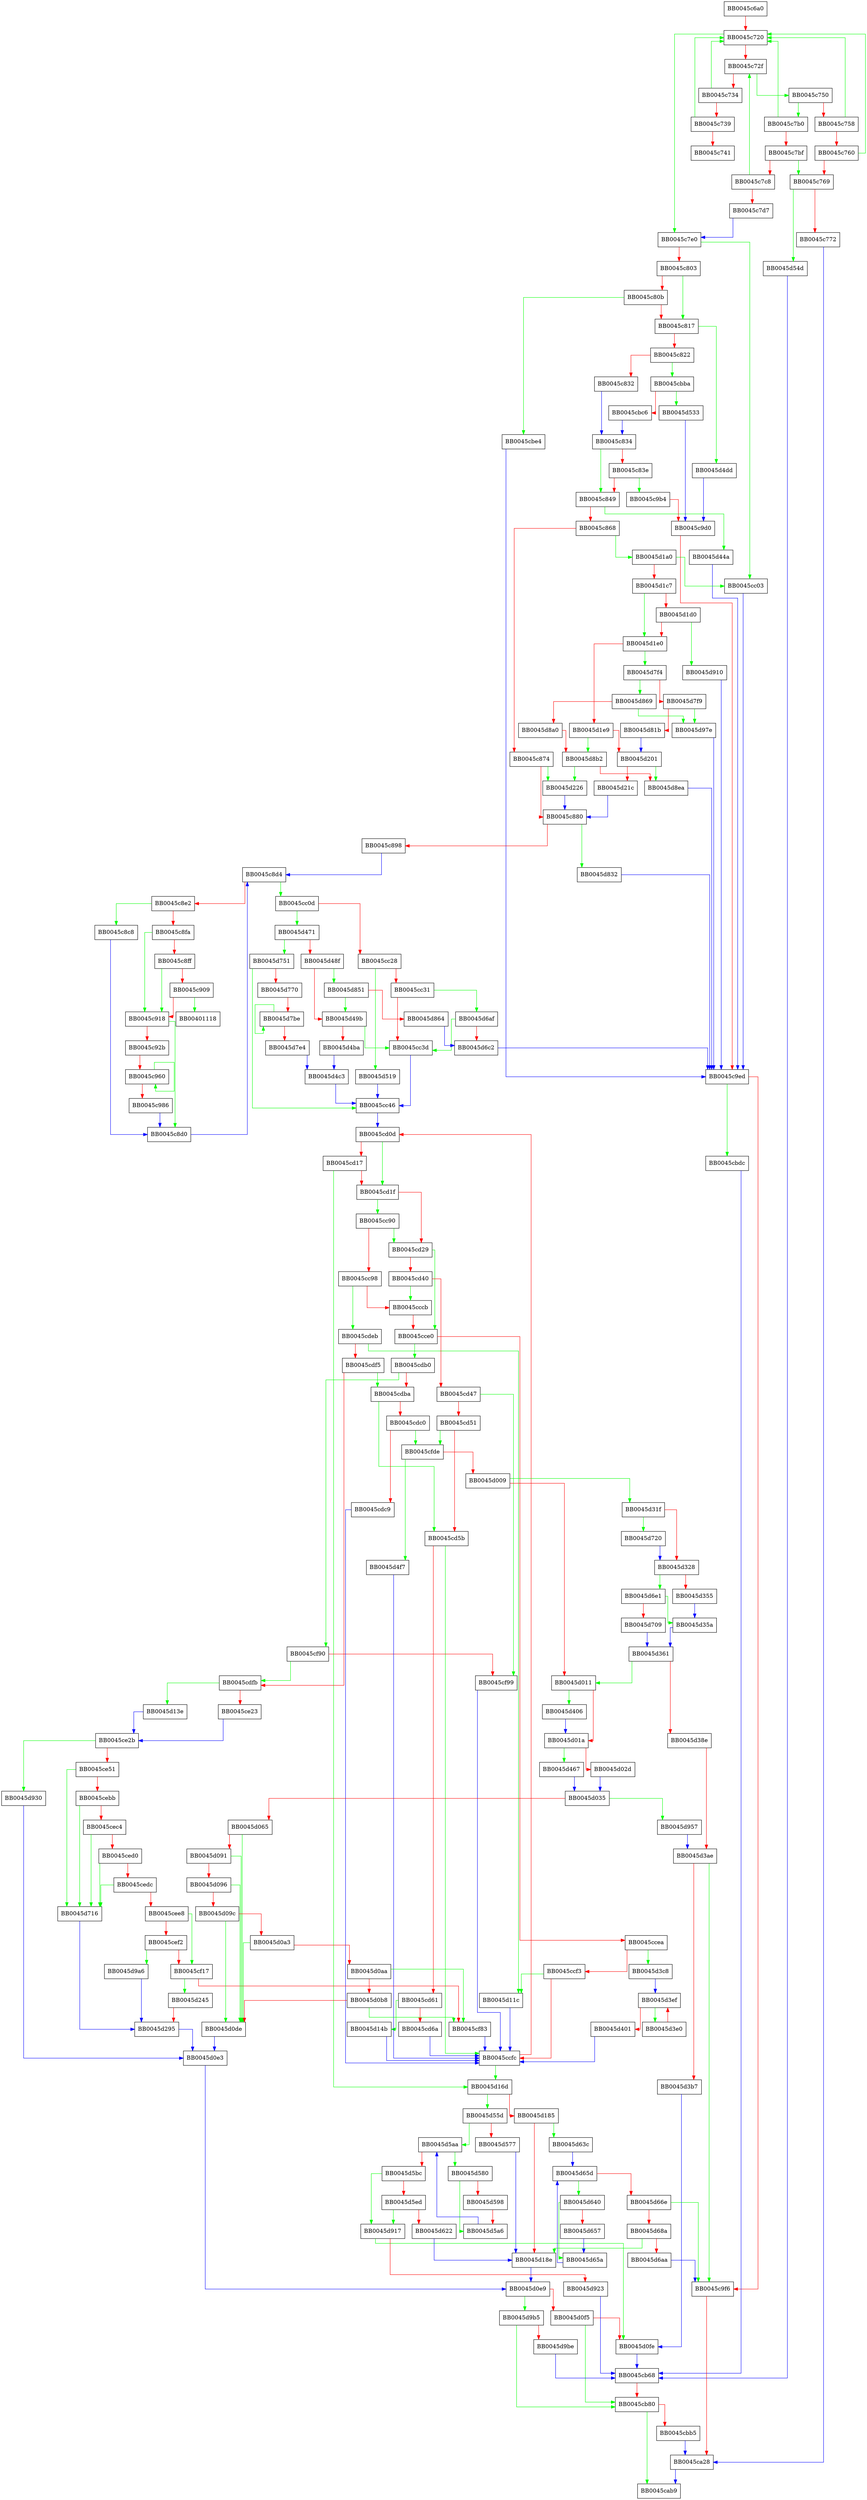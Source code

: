 digraph srp_main {
  node [shape="box"];
  graph [splines=ortho];
  BB0045c6a0 -> BB0045c720 [color="red"];
  BB0045c720 -> BB0045c7e0 [color="green"];
  BB0045c720 -> BB0045c72f [color="red"];
  BB0045c72f -> BB0045c750 [color="green"];
  BB0045c72f -> BB0045c734 [color="red"];
  BB0045c734 -> BB0045c720 [color="green"];
  BB0045c734 -> BB0045c739 [color="red"];
  BB0045c739 -> BB0045c720 [color="green"];
  BB0045c739 -> BB0045c741 [color="red"];
  BB0045c750 -> BB0045c7b0 [color="green"];
  BB0045c750 -> BB0045c758 [color="red"];
  BB0045c758 -> BB0045c720 [color="green"];
  BB0045c758 -> BB0045c760 [color="red"];
  BB0045c760 -> BB0045c720 [color="green"];
  BB0045c760 -> BB0045c769 [color="red"];
  BB0045c769 -> BB0045d54d [color="green"];
  BB0045c769 -> BB0045c772 [color="red"];
  BB0045c772 -> BB0045ca28 [color="blue"];
  BB0045c7b0 -> BB0045c720 [color="green"];
  BB0045c7b0 -> BB0045c7bf [color="red"];
  BB0045c7bf -> BB0045c769 [color="green"];
  BB0045c7bf -> BB0045c7c8 [color="red"];
  BB0045c7c8 -> BB0045c72f [color="green"];
  BB0045c7c8 -> BB0045c7d7 [color="red"];
  BB0045c7d7 -> BB0045c7e0 [color="blue"];
  BB0045c7e0 -> BB0045cc03 [color="green"];
  BB0045c7e0 -> BB0045c803 [color="red"];
  BB0045c803 -> BB0045c817 [color="green"];
  BB0045c803 -> BB0045c80b [color="red"];
  BB0045c80b -> BB0045cbe4 [color="green"];
  BB0045c80b -> BB0045c817 [color="red"];
  BB0045c817 -> BB0045d4dd [color="green"];
  BB0045c817 -> BB0045c822 [color="red"];
  BB0045c822 -> BB0045cbba [color="green"];
  BB0045c822 -> BB0045c832 [color="red"];
  BB0045c832 -> BB0045c834 [color="blue"];
  BB0045c834 -> BB0045c849 [color="green"];
  BB0045c834 -> BB0045c83e [color="red"];
  BB0045c83e -> BB0045c9b4 [color="green"];
  BB0045c83e -> BB0045c849 [color="red"];
  BB0045c849 -> BB0045d44a [color="green"];
  BB0045c849 -> BB0045c868 [color="red"];
  BB0045c868 -> BB0045d1a0 [color="green"];
  BB0045c868 -> BB0045c874 [color="red"];
  BB0045c874 -> BB0045d226 [color="green"];
  BB0045c874 -> BB0045c880 [color="red"];
  BB0045c880 -> BB0045d832 [color="green"];
  BB0045c880 -> BB0045c898 [color="red"];
  BB0045c898 -> BB0045c8d4 [color="blue"];
  BB0045c8c8 -> BB0045c8d0 [color="blue"];
  BB0045c8d0 -> BB0045c8d4 [color="blue"];
  BB0045c8d4 -> BB0045cc0d [color="green"];
  BB0045c8d4 -> BB0045c8e2 [color="red"];
  BB0045c8e2 -> BB0045c8c8 [color="green"];
  BB0045c8e2 -> BB0045c8fa [color="red"];
  BB0045c8fa -> BB0045c918 [color="green"];
  BB0045c8fa -> BB0045c8ff [color="red"];
  BB0045c8ff -> BB0045c918 [color="green"];
  BB0045c8ff -> BB0045c909 [color="red"];
  BB0045c909 -> BB00401118 [color="green"];
  BB0045c909 -> BB0045c918 [color="red"];
  BB0045c918 -> BB0045c8d0 [color="green"];
  BB0045c918 -> BB0045c92b [color="red"];
  BB0045c92b -> BB0045c960 [color="red"];
  BB0045c960 -> BB0045c960 [color="green"];
  BB0045c960 -> BB0045c986 [color="red"];
  BB0045c986 -> BB0045c8d0 [color="blue"];
  BB0045c9b4 -> BB0045c9d0 [color="red"];
  BB0045c9d0 -> BB0045c9ed [color="red"];
  BB0045c9ed -> BB0045cbdc [color="green"];
  BB0045c9ed -> BB0045c9f6 [color="red"];
  BB0045c9f6 -> BB0045ca28 [color="red"];
  BB0045ca28 -> BB0045cab9 [color="blue"];
  BB0045cb68 -> BB0045cb80 [color="red"];
  BB0045cb80 -> BB0045cab9 [color="green"];
  BB0045cb80 -> BB0045cbb5 [color="red"];
  BB0045cbb5 -> BB0045ca28 [color="blue"];
  BB0045cbba -> BB0045d533 [color="green"];
  BB0045cbba -> BB0045cbc6 [color="red"];
  BB0045cbc6 -> BB0045c834 [color="blue"];
  BB0045cbdc -> BB0045cb68 [color="blue"];
  BB0045cbe4 -> BB0045c9ed [color="blue"];
  BB0045cc03 -> BB0045c9ed [color="blue"];
  BB0045cc0d -> BB0045d471 [color="green"];
  BB0045cc0d -> BB0045cc28 [color="red"];
  BB0045cc28 -> BB0045d519 [color="green"];
  BB0045cc28 -> BB0045cc31 [color="red"];
  BB0045cc31 -> BB0045d6af [color="green"];
  BB0045cc31 -> BB0045cc3d [color="red"];
  BB0045cc3d -> BB0045cc46 [color="blue"];
  BB0045cc46 -> BB0045cd0d [color="blue"];
  BB0045cc90 -> BB0045cd29 [color="green"];
  BB0045cc90 -> BB0045cc98 [color="red"];
  BB0045cc98 -> BB0045cdeb [color="green"];
  BB0045cc98 -> BB0045cccb [color="red"];
  BB0045cccb -> BB0045cce0 [color="red"];
  BB0045cce0 -> BB0045cdb0 [color="green"];
  BB0045cce0 -> BB0045ccea [color="red"];
  BB0045ccea -> BB0045d3c8 [color="green"];
  BB0045ccea -> BB0045ccf3 [color="red"];
  BB0045ccf3 -> BB0045d11c [color="green"];
  BB0045ccf3 -> BB0045ccfc [color="red"];
  BB0045ccfc -> BB0045d16d [color="green"];
  BB0045ccfc -> BB0045cd0d [color="red"];
  BB0045cd0d -> BB0045cd1f [color="green"];
  BB0045cd0d -> BB0045cd17 [color="red"];
  BB0045cd17 -> BB0045d16d [color="green"];
  BB0045cd17 -> BB0045cd1f [color="red"];
  BB0045cd1f -> BB0045cc90 [color="green"];
  BB0045cd1f -> BB0045cd29 [color="red"];
  BB0045cd29 -> BB0045cce0 [color="green"];
  BB0045cd29 -> BB0045cd40 [color="red"];
  BB0045cd40 -> BB0045cccb [color="green"];
  BB0045cd40 -> BB0045cd47 [color="red"];
  BB0045cd47 -> BB0045cf99 [color="green"];
  BB0045cd47 -> BB0045cd51 [color="red"];
  BB0045cd51 -> BB0045cfde [color="green"];
  BB0045cd51 -> BB0045cd5b [color="red"];
  BB0045cd5b -> BB0045ccfc [color="green"];
  BB0045cd5b -> BB0045cd61 [color="red"];
  BB0045cd61 -> BB0045d14b [color="green"];
  BB0045cd61 -> BB0045cd6a [color="red"];
  BB0045cd6a -> BB0045ccfc [color="blue"];
  BB0045cdb0 -> BB0045cf90 [color="green"];
  BB0045cdb0 -> BB0045cdba [color="red"];
  BB0045cdba -> BB0045cd5b [color="green"];
  BB0045cdba -> BB0045cdc0 [color="red"];
  BB0045cdc0 -> BB0045cfde [color="green"];
  BB0045cdc0 -> BB0045cdc9 [color="red"];
  BB0045cdc9 -> BB0045ccfc [color="blue"];
  BB0045cdeb -> BB0045d11c [color="green"];
  BB0045cdeb -> BB0045cdf5 [color="red"];
  BB0045cdf5 -> BB0045cdba [color="green"];
  BB0045cdf5 -> BB0045cdfb [color="red"];
  BB0045cdfb -> BB0045d13e [color="green"];
  BB0045cdfb -> BB0045ce23 [color="red"];
  BB0045ce23 -> BB0045ce2b [color="blue"];
  BB0045ce2b -> BB0045d930 [color="green"];
  BB0045ce2b -> BB0045ce51 [color="red"];
  BB0045ce51 -> BB0045d716 [color="green"];
  BB0045ce51 -> BB0045cebb [color="red"];
  BB0045cebb -> BB0045d716 [color="green"];
  BB0045cebb -> BB0045cec4 [color="red"];
  BB0045cec4 -> BB0045d716 [color="green"];
  BB0045cec4 -> BB0045ced0 [color="red"];
  BB0045ced0 -> BB0045d716 [color="green"];
  BB0045ced0 -> BB0045cedc [color="red"];
  BB0045cedc -> BB0045d716 [color="green"];
  BB0045cedc -> BB0045cee8 [color="red"];
  BB0045cee8 -> BB0045cf17 [color="green"];
  BB0045cee8 -> BB0045cef2 [color="red"];
  BB0045cef2 -> BB0045d9a6 [color="green"];
  BB0045cef2 -> BB0045cf17 [color="red"];
  BB0045cf17 -> BB0045d245 [color="green"];
  BB0045cf17 -> BB0045cf83 [color="red"];
  BB0045cf83 -> BB0045ccfc [color="blue"];
  BB0045cf90 -> BB0045cdfb [color="green"];
  BB0045cf90 -> BB0045cf99 [color="red"];
  BB0045cf99 -> BB0045ccfc [color="blue"];
  BB0045cfde -> BB0045d4f7 [color="green"];
  BB0045cfde -> BB0045d009 [color="red"];
  BB0045d009 -> BB0045d31f [color="green"];
  BB0045d009 -> BB0045d011 [color="red"];
  BB0045d011 -> BB0045d406 [color="green"];
  BB0045d011 -> BB0045d01a [color="red"];
  BB0045d01a -> BB0045d467 [color="green"];
  BB0045d01a -> BB0045d02d [color="red"];
  BB0045d02d -> BB0045d035 [color="blue"];
  BB0045d035 -> BB0045d957 [color="green"];
  BB0045d035 -> BB0045d065 [color="red"];
  BB0045d065 -> BB0045d0de [color="green"];
  BB0045d065 -> BB0045d091 [color="red"];
  BB0045d091 -> BB0045d0de [color="green"];
  BB0045d091 -> BB0045d096 [color="red"];
  BB0045d096 -> BB0045d0de [color="green"];
  BB0045d096 -> BB0045d09c [color="red"];
  BB0045d09c -> BB0045d0de [color="green"];
  BB0045d09c -> BB0045d0a3 [color="red"];
  BB0045d0a3 -> BB0045d0de [color="green"];
  BB0045d0a3 -> BB0045d0aa [color="red"];
  BB0045d0aa -> BB0045cf83 [color="green"];
  BB0045d0aa -> BB0045d0b8 [color="red"];
  BB0045d0b8 -> BB0045cf83 [color="green"];
  BB0045d0b8 -> BB0045d0de [color="red"];
  BB0045d0de -> BB0045d0e3 [color="blue"];
  BB0045d0e3 -> BB0045d0e9 [color="blue"];
  BB0045d0e9 -> BB0045d9b5 [color="green"];
  BB0045d0e9 -> BB0045d0f5 [color="red"];
  BB0045d0f5 -> BB0045cb80 [color="green"];
  BB0045d0f5 -> BB0045d0fe [color="red"];
  BB0045d0fe -> BB0045cb68 [color="blue"];
  BB0045d11c -> BB0045ccfc [color="blue"];
  BB0045d13e -> BB0045ce2b [color="blue"];
  BB0045d14b -> BB0045ccfc [color="blue"];
  BB0045d16d -> BB0045d55d [color="green"];
  BB0045d16d -> BB0045d185 [color="red"];
  BB0045d185 -> BB0045d63c [color="green"];
  BB0045d185 -> BB0045d18e [color="red"];
  BB0045d18e -> BB0045d0e9 [color="blue"];
  BB0045d1a0 -> BB0045cc03 [color="green"];
  BB0045d1a0 -> BB0045d1c7 [color="red"];
  BB0045d1c7 -> BB0045d1e0 [color="green"];
  BB0045d1c7 -> BB0045d1d0 [color="red"];
  BB0045d1d0 -> BB0045d910 [color="green"];
  BB0045d1d0 -> BB0045d1e0 [color="red"];
  BB0045d1e0 -> BB0045d7f4 [color="green"];
  BB0045d1e0 -> BB0045d1e9 [color="red"];
  BB0045d1e9 -> BB0045d8b2 [color="green"];
  BB0045d1e9 -> BB0045d201 [color="red"];
  BB0045d201 -> BB0045d8ea [color="green"];
  BB0045d201 -> BB0045d21c [color="red"];
  BB0045d21c -> BB0045c880 [color="blue"];
  BB0045d226 -> BB0045c880 [color="blue"];
  BB0045d245 -> BB0045d295 [color="red"];
  BB0045d295 -> BB0045d0e3 [color="blue"];
  BB0045d31f -> BB0045d720 [color="green"];
  BB0045d31f -> BB0045d328 [color="red"];
  BB0045d328 -> BB0045d6e1 [color="green"];
  BB0045d328 -> BB0045d355 [color="red"];
  BB0045d355 -> BB0045d35a [color="blue"];
  BB0045d35a -> BB0045d361 [color="blue"];
  BB0045d361 -> BB0045d011 [color="green"];
  BB0045d361 -> BB0045d38e [color="red"];
  BB0045d38e -> BB0045d3ae [color="red"];
  BB0045d3ae -> BB0045c9f6 [color="green"];
  BB0045d3ae -> BB0045d3b7 [color="red"];
  BB0045d3b7 -> BB0045d0fe [color="blue"];
  BB0045d3c8 -> BB0045d3ef [color="blue"];
  BB0045d3e0 -> BB0045d3ef [color="red"];
  BB0045d3ef -> BB0045d3e0 [color="green"];
  BB0045d3ef -> BB0045d401 [color="red"];
  BB0045d401 -> BB0045ccfc [color="blue"];
  BB0045d406 -> BB0045d01a [color="blue"];
  BB0045d44a -> BB0045c9ed [color="blue"];
  BB0045d467 -> BB0045d035 [color="blue"];
  BB0045d471 -> BB0045d751 [color="green"];
  BB0045d471 -> BB0045d48f [color="red"];
  BB0045d48f -> BB0045d851 [color="green"];
  BB0045d48f -> BB0045d49b [color="red"];
  BB0045d49b -> BB0045cc3d [color="green"];
  BB0045d49b -> BB0045d4ba [color="red"];
  BB0045d4ba -> BB0045d4c3 [color="blue"];
  BB0045d4c3 -> BB0045cc46 [color="blue"];
  BB0045d4dd -> BB0045c9d0 [color="blue"];
  BB0045d4f7 -> BB0045ccfc [color="blue"];
  BB0045d519 -> BB0045cc46 [color="blue"];
  BB0045d533 -> BB0045c9d0 [color="blue"];
  BB0045d54d -> BB0045cb68 [color="blue"];
  BB0045d55d -> BB0045d5aa [color="green"];
  BB0045d55d -> BB0045d577 [color="red"];
  BB0045d577 -> BB0045d18e [color="blue"];
  BB0045d580 -> BB0045d5a6 [color="green"];
  BB0045d580 -> BB0045d598 [color="red"];
  BB0045d598 -> BB0045d5a6 [color="red"];
  BB0045d5a6 -> BB0045d5aa [color="blue"];
  BB0045d5aa -> BB0045d580 [color="green"];
  BB0045d5aa -> BB0045d5bc [color="red"];
  BB0045d5bc -> BB0045d917 [color="green"];
  BB0045d5bc -> BB0045d5ed [color="red"];
  BB0045d5ed -> BB0045d917 [color="green"];
  BB0045d5ed -> BB0045d622 [color="red"];
  BB0045d622 -> BB0045d18e [color="blue"];
  BB0045d63c -> BB0045d65d [color="blue"];
  BB0045d640 -> BB0045d65a [color="green"];
  BB0045d640 -> BB0045d657 [color="red"];
  BB0045d657 -> BB0045d65a [color="blue"];
  BB0045d65a -> BB0045d65d [color="blue"];
  BB0045d65d -> BB0045d640 [color="green"];
  BB0045d65d -> BB0045d66e [color="red"];
  BB0045d66e -> BB0045c9f6 [color="green"];
  BB0045d66e -> BB0045d68a [color="red"];
  BB0045d68a -> BB0045d18e [color="green"];
  BB0045d68a -> BB0045d6aa [color="red"];
  BB0045d6aa -> BB0045c9f6 [color="blue"];
  BB0045d6af -> BB0045cc3d [color="green"];
  BB0045d6af -> BB0045d6c2 [color="red"];
  BB0045d6c2 -> BB0045c9ed [color="blue"];
  BB0045d6e1 -> BB0045d35a [color="green"];
  BB0045d6e1 -> BB0045d709 [color="red"];
  BB0045d709 -> BB0045d361 [color="blue"];
  BB0045d716 -> BB0045d295 [color="blue"];
  BB0045d720 -> BB0045d328 [color="blue"];
  BB0045d751 -> BB0045cc46 [color="green"];
  BB0045d751 -> BB0045d770 [color="red"];
  BB0045d770 -> BB0045d7be [color="red"];
  BB0045d7be -> BB0045d7be [color="green"];
  BB0045d7be -> BB0045d7e4 [color="red"];
  BB0045d7e4 -> BB0045d4c3 [color="blue"];
  BB0045d7f4 -> BB0045d869 [color="green"];
  BB0045d7f4 -> BB0045d7f9 [color="red"];
  BB0045d7f9 -> BB0045d97e [color="green"];
  BB0045d7f9 -> BB0045d81b [color="red"];
  BB0045d81b -> BB0045d201 [color="blue"];
  BB0045d832 -> BB0045c9ed [color="blue"];
  BB0045d851 -> BB0045d49b [color="green"];
  BB0045d851 -> BB0045d864 [color="red"];
  BB0045d864 -> BB0045d6c2 [color="blue"];
  BB0045d869 -> BB0045d97e [color="green"];
  BB0045d869 -> BB0045d8a0 [color="red"];
  BB0045d8a0 -> BB0045d8b2 [color="red"];
  BB0045d8b2 -> BB0045d226 [color="green"];
  BB0045d8b2 -> BB0045d8ea [color="red"];
  BB0045d8ea -> BB0045c9ed [color="blue"];
  BB0045d910 -> BB0045c9ed [color="blue"];
  BB0045d917 -> BB0045d0fe [color="green"];
  BB0045d917 -> BB0045d923 [color="red"];
  BB0045d923 -> BB0045cb68 [color="blue"];
  BB0045d930 -> BB0045d0e3 [color="blue"];
  BB0045d957 -> BB0045d3ae [color="blue"];
  BB0045d97e -> BB0045c9ed [color="blue"];
  BB0045d9a6 -> BB0045d295 [color="blue"];
  BB0045d9b5 -> BB0045cb80 [color="green"];
  BB0045d9b5 -> BB0045d9be [color="red"];
  BB0045d9be -> BB0045cb68 [color="blue"];
}
